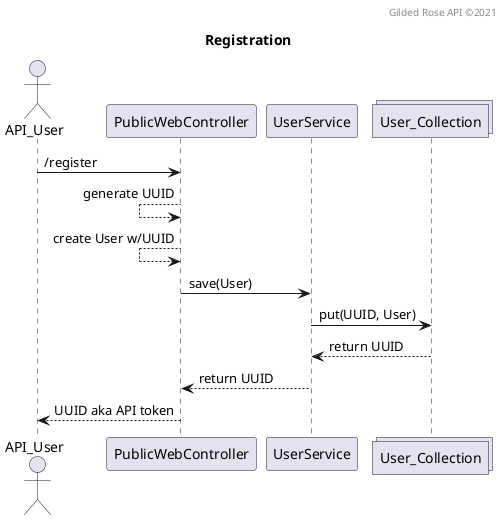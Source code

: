 @startuml
title Registration
header Gilded Rose API ©2021

actor API_User
participant PublicWebController
participant UserService
collections User_Collection

API_User -> PublicWebController : /register
PublicWebController <-- PublicWebController : generate UUID
PublicWebController <-- PublicWebController : create User w/UUID
PublicWebController -> UserService : save(User)
UserService -> User_Collection : put(UUID, User)
UserService <-- User_Collection : return UUID
PublicWebController <-- UserService : return UUID
API_User <-- PublicWebController : UUID aka API token
@enduml
